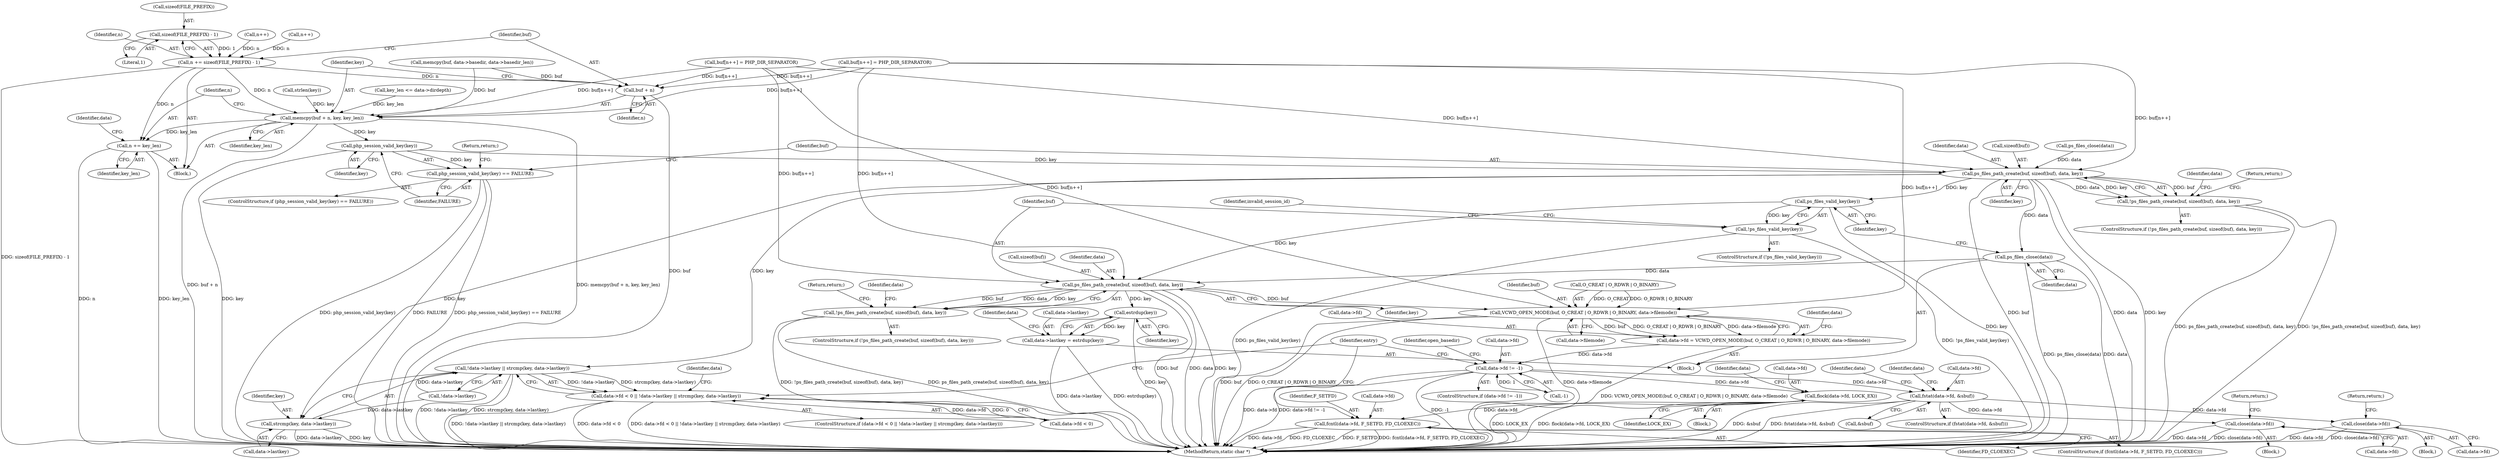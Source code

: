 digraph "0_php_25e8fcc88fa20dc9d4c47184471003f436927cde@API" {
"1000285" [label="(Call,sizeof(FILE_PREFIX) - 1)"];
"1000283" [label="(Call,n += sizeof(FILE_PREFIX) - 1)"];
"1000289" [label="(Call,memcpy(buf + n, key, key_len))"];
"1000295" [label="(Call,n += key_len)"];
"1000302" [label="(Call,php_session_valid_key(key))"];
"1000301" [label="(Call,php_session_valid_key(key) == FAILURE)"];
"1000309" [label="(Call,ps_files_path_create(buf, sizeof(buf), data, key))"];
"1000308" [label="(Call,!ps_files_path_create(buf, sizeof(buf), data, key))"];
"1000349" [label="(Call,!data->lastkey || strcmp(key, data->lastkey))"];
"1000343" [label="(Call,data->fd < 0 || !data->lastkey || strcmp(key, data->lastkey))"];
"1000354" [label="(Call,strcmp(key, data->lastkey))"];
"1000374" [label="(Call,ps_files_close(data))"];
"1000388" [label="(Call,ps_files_path_create(buf, sizeof(buf), data, key))"];
"1000387" [label="(Call,!ps_files_path_create(buf, sizeof(buf), data, key))"];
"1000400" [label="(Call,estrdup(key))"];
"1000396" [label="(Call,data->lastkey = estrdup(key))"];
"1000406" [label="(Call,VCWD_OPEN_MODE(buf, O_CREAT | O_RDWR | O_BINARY, data->filemode))"];
"1000402" [label="(Call,data->fd = VCWD_OPEN_MODE(buf, O_CREAT | O_RDWR | O_BINARY, data->filemode))"];
"1000417" [label="(Call,data->fd != -1)"];
"1000430" [label="(Call,fstat(data->fd, &sbuf))"];
"1000437" [label="(Call,close(data->fd))"];
"1000443" [label="(Call,close(data->fd))"];
"1000448" [label="(Call,flock(data->fd, LOCK_EX))"];
"1000454" [label="(Call,fcntl(data->fd, F_SETFD, FD_CLOEXEC))"];
"1000378" [label="(Call,ps_files_valid_key(key))"];
"1000377" [label="(Call,!ps_files_valid_key(key))"];
"1000290" [label="(Call,buf + n)"];
"1000293" [label="(Identifier,key)"];
"1000343" [label="(Call,data->fd < 0 || !data->lastkey || strcmp(key, data->lastkey))"];
"1000438" [label="(Call,data->fd)"];
"1000377" [label="(Call,!ps_files_valid_key(key))"];
"1000383" [label="(Identifier,invalid_session_id)"];
"1000441" [label="(Return,return;)"];
"1000304" [label="(Identifier,FAILURE)"];
"1000397" [label="(Call,data->lastkey)"];
"1000356" [label="(Call,data->lastkey)"];
"1000290" [label="(Call,buf + n)"];
"1000408" [label="(Call,O_CREAT | O_RDWR | O_BINARY)"];
"1000374" [label="(Call,ps_files_close(data))"];
"1000379" [label="(Identifier,key)"];
"1000313" [label="(Identifier,data)"];
"1000311" [label="(Call,sizeof(buf))"];
"1000407" [label="(Identifier,buf)"];
"1000442" [label="(Block,)"];
"1000398" [label="(Identifier,data)"];
"1000296" [label="(Identifier,n)"];
"1000429" [label="(ControlStructure,if (fstat(data->fd, &sbuf)))"];
"1000307" [label="(ControlStructure,if (!ps_files_path_create(buf, sizeof(buf), data, key)))"];
"1000362" [label="(Identifier,data)"];
"1000456" [label="(Identifier,data)"];
"1000308" [label="(Call,!ps_files_path_create(buf, sizeof(buf), data, key))"];
"1000320" [label="(Identifier,data)"];
"1000284" [label="(Identifier,n)"];
"1000197" [label="(Call,key_len <= data->dirdepth)"];
"1000268" [label="(Call,buf[n++] = PHP_DIR_SEPARATOR)"];
"1000400" [label="(Call,estrdup(key))"];
"1000395" [label="(Return,return;)"];
"1000294" [label="(Identifier,key_len)"];
"1000443" [label="(Call,close(data->fd))"];
"1000291" [label="(Identifier,buf)"];
"1000401" [label="(Identifier,key)"];
"1000468" [label="(Identifier,entry)"];
"1000240" [label="(Call,buf[n++] = PHP_DIR_SEPARATOR)"];
"1000406" [label="(Call,VCWD_OPEN_MODE(buf, O_CREAT | O_RDWR | O_BINARY, data->filemode))"];
"1000403" [label="(Call,data->fd)"];
"1000349" [label="(Call,!data->lastkey || strcmp(key, data->lastkey))"];
"1000386" [label="(ControlStructure,if (!ps_files_path_create(buf, sizeof(buf), data, key)))"];
"1000452" [label="(Identifier,LOCK_EX)"];
"1000431" [label="(Call,data->fd)"];
"1000459" [label="(Identifier,FD_CLOEXEC)"];
"1000292" [label="(Identifier,n)"];
"1000295" [label="(Call,n += key_len)"];
"1000186" [label="(Block,)"];
"1000302" [label="(Call,php_session_valid_key(key))"];
"1000297" [label="(Identifier,key_len)"];
"1000390" [label="(Call,sizeof(buf))"];
"1000402" [label="(Call,data->fd = VCWD_OPEN_MODE(buf, O_CREAT | O_RDWR | O_BINARY, data->filemode))"];
"1000454" [label="(Call,fcntl(data->fd, F_SETFD, FD_CLOEXEC))"];
"1000300" [label="(ControlStructure,if (php_session_valid_key(key) == FAILURE))"];
"1000359" [label="(Block,)"];
"1000389" [label="(Identifier,buf)"];
"1000426" [label="(Identifier,open_basedir)"];
"1000354" [label="(Call,strcmp(key, data->lastkey))"];
"1000299" [label="(Identifier,data)"];
"1000416" [label="(ControlStructure,if (data->fd != -1))"];
"1000309" [label="(Call,ps_files_path_create(buf, sizeof(buf), data, key))"];
"1000301" [label="(Call,php_session_valid_key(key) == FAILURE)"];
"1000444" [label="(Call,data->fd)"];
"1000271" [label="(Call,n++)"];
"1000449" [label="(Call,data->fd)"];
"1000227" [label="(Call,memcpy(buf, data->basedir, data->basedir_len))"];
"1000342" [label="(ControlStructure,if (data->fd < 0 || !data->lastkey || strcmp(key, data->lastkey)))"];
"1000375" [label="(Identifier,data)"];
"1000288" [label="(Literal,1)"];
"1000243" [label="(Call,n++)"];
"1000436" [label="(Block,)"];
"1000404" [label="(Identifier,data)"];
"1000419" [label="(Identifier,data)"];
"1000344" [label="(Call,data->fd < 0)"];
"1000316" [label="(Return,return;)"];
"1000393" [label="(Identifier,key)"];
"1000355" [label="(Identifier,key)"];
"1000528" [label="(MethodReturn,static char *)"];
"1000439" [label="(Identifier,data)"];
"1000193" [label="(Call,strlen(key))"];
"1000306" [label="(Return,return;)"];
"1000418" [label="(Call,data->fd)"];
"1000453" [label="(ControlStructure,if (fcntl(data->fd, F_SETFD, FD_CLOEXEC)))"];
"1000434" [label="(Call,&sbuf)"];
"1000387" [label="(Call,!ps_files_path_create(buf, sizeof(buf), data, key))"];
"1000413" [label="(Call,data->filemode)"];
"1000458" [label="(Identifier,F_SETFD)"];
"1000448" [label="(Call,flock(data->fd, LOCK_EX))"];
"1000396" [label="(Call,data->lastkey = estrdup(key))"];
"1000430" [label="(Call,fstat(data->fd, &sbuf))"];
"1000289" [label="(Call,memcpy(buf + n, key, key_len))"];
"1000455" [label="(Call,data->fd)"];
"1000285" [label="(Call,sizeof(FILE_PREFIX) - 1)"];
"1000437" [label="(Call,close(data->fd))"];
"1000417" [label="(Call,data->fd != -1)"];
"1000303" [label="(Identifier,key)"];
"1000310" [label="(Identifier,buf)"];
"1000283" [label="(Call,n += sizeof(FILE_PREFIX) - 1)"];
"1000447" [label="(Return,return;)"];
"1000376" [label="(ControlStructure,if (!ps_files_valid_key(key)))"];
"1000314" [label="(Identifier,key)"];
"1000350" [label="(Call,!data->lastkey)"];
"1000378" [label="(Call,ps_files_valid_key(key))"];
"1000423" [label="(Block,)"];
"1000298" [label="(Call,ps_files_close(data))"];
"1000392" [label="(Identifier,data)"];
"1000421" [label="(Call,-1)"];
"1000286" [label="(Call,sizeof(FILE_PREFIX))"];
"1000388" [label="(Call,ps_files_path_create(buf, sizeof(buf), data, key))"];
"1000445" [label="(Identifier,data)"];
"1000285" -> "1000283"  [label="AST: "];
"1000285" -> "1000288"  [label="CFG: "];
"1000286" -> "1000285"  [label="AST: "];
"1000288" -> "1000285"  [label="AST: "];
"1000283" -> "1000285"  [label="CFG: "];
"1000285" -> "1000283"  [label="DDG: 1"];
"1000283" -> "1000186"  [label="AST: "];
"1000284" -> "1000283"  [label="AST: "];
"1000291" -> "1000283"  [label="CFG: "];
"1000283" -> "1000528"  [label="DDG: sizeof(FILE_PREFIX) - 1"];
"1000243" -> "1000283"  [label="DDG: n"];
"1000271" -> "1000283"  [label="DDG: n"];
"1000283" -> "1000289"  [label="DDG: n"];
"1000283" -> "1000290"  [label="DDG: n"];
"1000283" -> "1000295"  [label="DDG: n"];
"1000289" -> "1000186"  [label="AST: "];
"1000289" -> "1000294"  [label="CFG: "];
"1000290" -> "1000289"  [label="AST: "];
"1000293" -> "1000289"  [label="AST: "];
"1000294" -> "1000289"  [label="AST: "];
"1000296" -> "1000289"  [label="CFG: "];
"1000289" -> "1000528"  [label="DDG: buf + n"];
"1000289" -> "1000528"  [label="DDG: memcpy(buf + n, key, key_len)"];
"1000268" -> "1000289"  [label="DDG: buf[n++]"];
"1000240" -> "1000289"  [label="DDG: buf[n++]"];
"1000227" -> "1000289"  [label="DDG: buf"];
"1000193" -> "1000289"  [label="DDG: key"];
"1000197" -> "1000289"  [label="DDG: key_len"];
"1000289" -> "1000295"  [label="DDG: key_len"];
"1000289" -> "1000302"  [label="DDG: key"];
"1000295" -> "1000186"  [label="AST: "];
"1000295" -> "1000297"  [label="CFG: "];
"1000296" -> "1000295"  [label="AST: "];
"1000297" -> "1000295"  [label="AST: "];
"1000299" -> "1000295"  [label="CFG: "];
"1000295" -> "1000528"  [label="DDG: n"];
"1000295" -> "1000528"  [label="DDG: key_len"];
"1000302" -> "1000301"  [label="AST: "];
"1000302" -> "1000303"  [label="CFG: "];
"1000303" -> "1000302"  [label="AST: "];
"1000304" -> "1000302"  [label="CFG: "];
"1000302" -> "1000528"  [label="DDG: key"];
"1000302" -> "1000301"  [label="DDG: key"];
"1000302" -> "1000309"  [label="DDG: key"];
"1000301" -> "1000300"  [label="AST: "];
"1000301" -> "1000304"  [label="CFG: "];
"1000304" -> "1000301"  [label="AST: "];
"1000306" -> "1000301"  [label="CFG: "];
"1000310" -> "1000301"  [label="CFG: "];
"1000301" -> "1000528"  [label="DDG: FAILURE"];
"1000301" -> "1000528"  [label="DDG: php_session_valid_key(key) == FAILURE"];
"1000301" -> "1000528"  [label="DDG: php_session_valid_key(key)"];
"1000309" -> "1000308"  [label="AST: "];
"1000309" -> "1000314"  [label="CFG: "];
"1000310" -> "1000309"  [label="AST: "];
"1000311" -> "1000309"  [label="AST: "];
"1000313" -> "1000309"  [label="AST: "];
"1000314" -> "1000309"  [label="AST: "];
"1000308" -> "1000309"  [label="CFG: "];
"1000309" -> "1000528"  [label="DDG: buf"];
"1000309" -> "1000528"  [label="DDG: data"];
"1000309" -> "1000528"  [label="DDG: key"];
"1000309" -> "1000308"  [label="DDG: buf"];
"1000309" -> "1000308"  [label="DDG: data"];
"1000309" -> "1000308"  [label="DDG: key"];
"1000268" -> "1000309"  [label="DDG: buf[n++]"];
"1000240" -> "1000309"  [label="DDG: buf[n++]"];
"1000298" -> "1000309"  [label="DDG: data"];
"1000309" -> "1000349"  [label="DDG: key"];
"1000309" -> "1000354"  [label="DDG: key"];
"1000309" -> "1000374"  [label="DDG: data"];
"1000309" -> "1000378"  [label="DDG: key"];
"1000308" -> "1000307"  [label="AST: "];
"1000316" -> "1000308"  [label="CFG: "];
"1000320" -> "1000308"  [label="CFG: "];
"1000308" -> "1000528"  [label="DDG: ps_files_path_create(buf, sizeof(buf), data, key)"];
"1000308" -> "1000528"  [label="DDG: !ps_files_path_create(buf, sizeof(buf), data, key)"];
"1000349" -> "1000343"  [label="AST: "];
"1000349" -> "1000350"  [label="CFG: "];
"1000349" -> "1000354"  [label="CFG: "];
"1000350" -> "1000349"  [label="AST: "];
"1000354" -> "1000349"  [label="AST: "];
"1000343" -> "1000349"  [label="CFG: "];
"1000349" -> "1000528"  [label="DDG: !data->lastkey"];
"1000349" -> "1000528"  [label="DDG: strcmp(key, data->lastkey)"];
"1000349" -> "1000343"  [label="DDG: !data->lastkey"];
"1000349" -> "1000343"  [label="DDG: strcmp(key, data->lastkey)"];
"1000350" -> "1000349"  [label="DDG: data->lastkey"];
"1000343" -> "1000342"  [label="AST: "];
"1000343" -> "1000344"  [label="CFG: "];
"1000344" -> "1000343"  [label="AST: "];
"1000362" -> "1000343"  [label="CFG: "];
"1000468" -> "1000343"  [label="CFG: "];
"1000343" -> "1000528"  [label="DDG: !data->lastkey || strcmp(key, data->lastkey)"];
"1000343" -> "1000528"  [label="DDG: data->fd < 0"];
"1000343" -> "1000528"  [label="DDG: data->fd < 0 || !data->lastkey || strcmp(key, data->lastkey)"];
"1000344" -> "1000343"  [label="DDG: data->fd"];
"1000344" -> "1000343"  [label="DDG: 0"];
"1000354" -> "1000356"  [label="CFG: "];
"1000355" -> "1000354"  [label="AST: "];
"1000356" -> "1000354"  [label="AST: "];
"1000354" -> "1000528"  [label="DDG: data->lastkey"];
"1000354" -> "1000528"  [label="DDG: key"];
"1000350" -> "1000354"  [label="DDG: data->lastkey"];
"1000374" -> "1000359"  [label="AST: "];
"1000374" -> "1000375"  [label="CFG: "];
"1000375" -> "1000374"  [label="AST: "];
"1000379" -> "1000374"  [label="CFG: "];
"1000374" -> "1000528"  [label="DDG: data"];
"1000374" -> "1000528"  [label="DDG: ps_files_close(data)"];
"1000374" -> "1000388"  [label="DDG: data"];
"1000388" -> "1000387"  [label="AST: "];
"1000388" -> "1000393"  [label="CFG: "];
"1000389" -> "1000388"  [label="AST: "];
"1000390" -> "1000388"  [label="AST: "];
"1000392" -> "1000388"  [label="AST: "];
"1000393" -> "1000388"  [label="AST: "];
"1000387" -> "1000388"  [label="CFG: "];
"1000388" -> "1000528"  [label="DDG: buf"];
"1000388" -> "1000528"  [label="DDG: data"];
"1000388" -> "1000528"  [label="DDG: key"];
"1000388" -> "1000387"  [label="DDG: buf"];
"1000388" -> "1000387"  [label="DDG: data"];
"1000388" -> "1000387"  [label="DDG: key"];
"1000268" -> "1000388"  [label="DDG: buf[n++]"];
"1000240" -> "1000388"  [label="DDG: buf[n++]"];
"1000378" -> "1000388"  [label="DDG: key"];
"1000388" -> "1000400"  [label="DDG: key"];
"1000388" -> "1000406"  [label="DDG: buf"];
"1000387" -> "1000386"  [label="AST: "];
"1000395" -> "1000387"  [label="CFG: "];
"1000398" -> "1000387"  [label="CFG: "];
"1000387" -> "1000528"  [label="DDG: ps_files_path_create(buf, sizeof(buf), data, key)"];
"1000387" -> "1000528"  [label="DDG: !ps_files_path_create(buf, sizeof(buf), data, key)"];
"1000400" -> "1000396"  [label="AST: "];
"1000400" -> "1000401"  [label="CFG: "];
"1000401" -> "1000400"  [label="AST: "];
"1000396" -> "1000400"  [label="CFG: "];
"1000400" -> "1000528"  [label="DDG: key"];
"1000400" -> "1000396"  [label="DDG: key"];
"1000396" -> "1000359"  [label="AST: "];
"1000397" -> "1000396"  [label="AST: "];
"1000404" -> "1000396"  [label="CFG: "];
"1000396" -> "1000528"  [label="DDG: data->lastkey"];
"1000396" -> "1000528"  [label="DDG: estrdup(key)"];
"1000406" -> "1000402"  [label="AST: "];
"1000406" -> "1000413"  [label="CFG: "];
"1000407" -> "1000406"  [label="AST: "];
"1000408" -> "1000406"  [label="AST: "];
"1000413" -> "1000406"  [label="AST: "];
"1000402" -> "1000406"  [label="CFG: "];
"1000406" -> "1000528"  [label="DDG: buf"];
"1000406" -> "1000528"  [label="DDG: O_CREAT | O_RDWR | O_BINARY"];
"1000406" -> "1000528"  [label="DDG: data->filemode"];
"1000406" -> "1000402"  [label="DDG: buf"];
"1000406" -> "1000402"  [label="DDG: O_CREAT | O_RDWR | O_BINARY"];
"1000406" -> "1000402"  [label="DDG: data->filemode"];
"1000268" -> "1000406"  [label="DDG: buf[n++]"];
"1000240" -> "1000406"  [label="DDG: buf[n++]"];
"1000408" -> "1000406"  [label="DDG: O_CREAT"];
"1000408" -> "1000406"  [label="DDG: O_RDWR | O_BINARY"];
"1000402" -> "1000359"  [label="AST: "];
"1000403" -> "1000402"  [label="AST: "];
"1000419" -> "1000402"  [label="CFG: "];
"1000402" -> "1000528"  [label="DDG: VCWD_OPEN_MODE(buf, O_CREAT | O_RDWR | O_BINARY, data->filemode)"];
"1000402" -> "1000417"  [label="DDG: data->fd"];
"1000417" -> "1000416"  [label="AST: "];
"1000417" -> "1000421"  [label="CFG: "];
"1000418" -> "1000417"  [label="AST: "];
"1000421" -> "1000417"  [label="AST: "];
"1000426" -> "1000417"  [label="CFG: "];
"1000468" -> "1000417"  [label="CFG: "];
"1000417" -> "1000528"  [label="DDG: data->fd"];
"1000417" -> "1000528"  [label="DDG: data->fd != -1"];
"1000417" -> "1000528"  [label="DDG: -1"];
"1000421" -> "1000417"  [label="DDG: 1"];
"1000417" -> "1000430"  [label="DDG: data->fd"];
"1000417" -> "1000448"  [label="DDG: data->fd"];
"1000430" -> "1000429"  [label="AST: "];
"1000430" -> "1000434"  [label="CFG: "];
"1000431" -> "1000430"  [label="AST: "];
"1000434" -> "1000430"  [label="AST: "];
"1000439" -> "1000430"  [label="CFG: "];
"1000445" -> "1000430"  [label="CFG: "];
"1000430" -> "1000528"  [label="DDG: &sbuf"];
"1000430" -> "1000528"  [label="DDG: fstat(data->fd, &sbuf)"];
"1000430" -> "1000437"  [label="DDG: data->fd"];
"1000430" -> "1000443"  [label="DDG: data->fd"];
"1000437" -> "1000436"  [label="AST: "];
"1000437" -> "1000438"  [label="CFG: "];
"1000438" -> "1000437"  [label="AST: "];
"1000441" -> "1000437"  [label="CFG: "];
"1000437" -> "1000528"  [label="DDG: close(data->fd)"];
"1000437" -> "1000528"  [label="DDG: data->fd"];
"1000443" -> "1000442"  [label="AST: "];
"1000443" -> "1000444"  [label="CFG: "];
"1000444" -> "1000443"  [label="AST: "];
"1000447" -> "1000443"  [label="CFG: "];
"1000443" -> "1000528"  [label="DDG: close(data->fd)"];
"1000443" -> "1000528"  [label="DDG: data->fd"];
"1000448" -> "1000423"  [label="AST: "];
"1000448" -> "1000452"  [label="CFG: "];
"1000449" -> "1000448"  [label="AST: "];
"1000452" -> "1000448"  [label="AST: "];
"1000456" -> "1000448"  [label="CFG: "];
"1000448" -> "1000528"  [label="DDG: LOCK_EX"];
"1000448" -> "1000528"  [label="DDG: flock(data->fd, LOCK_EX)"];
"1000448" -> "1000454"  [label="DDG: data->fd"];
"1000454" -> "1000453"  [label="AST: "];
"1000454" -> "1000459"  [label="CFG: "];
"1000455" -> "1000454"  [label="AST: "];
"1000458" -> "1000454"  [label="AST: "];
"1000459" -> "1000454"  [label="AST: "];
"1000468" -> "1000454"  [label="CFG: "];
"1000454" -> "1000528"  [label="DDG: data->fd"];
"1000454" -> "1000528"  [label="DDG: FD_CLOEXEC"];
"1000454" -> "1000528"  [label="DDG: F_SETFD"];
"1000454" -> "1000528"  [label="DDG: fcntl(data->fd, F_SETFD, FD_CLOEXEC)"];
"1000378" -> "1000377"  [label="AST: "];
"1000378" -> "1000379"  [label="CFG: "];
"1000379" -> "1000378"  [label="AST: "];
"1000377" -> "1000378"  [label="CFG: "];
"1000378" -> "1000528"  [label="DDG: key"];
"1000378" -> "1000377"  [label="DDG: key"];
"1000377" -> "1000376"  [label="AST: "];
"1000383" -> "1000377"  [label="CFG: "];
"1000389" -> "1000377"  [label="CFG: "];
"1000377" -> "1000528"  [label="DDG: !ps_files_valid_key(key)"];
"1000377" -> "1000528"  [label="DDG: ps_files_valid_key(key)"];
"1000290" -> "1000292"  [label="CFG: "];
"1000291" -> "1000290"  [label="AST: "];
"1000292" -> "1000290"  [label="AST: "];
"1000293" -> "1000290"  [label="CFG: "];
"1000290" -> "1000528"  [label="DDG: buf"];
"1000268" -> "1000290"  [label="DDG: buf[n++]"];
"1000240" -> "1000290"  [label="DDG: buf[n++]"];
"1000227" -> "1000290"  [label="DDG: buf"];
}
